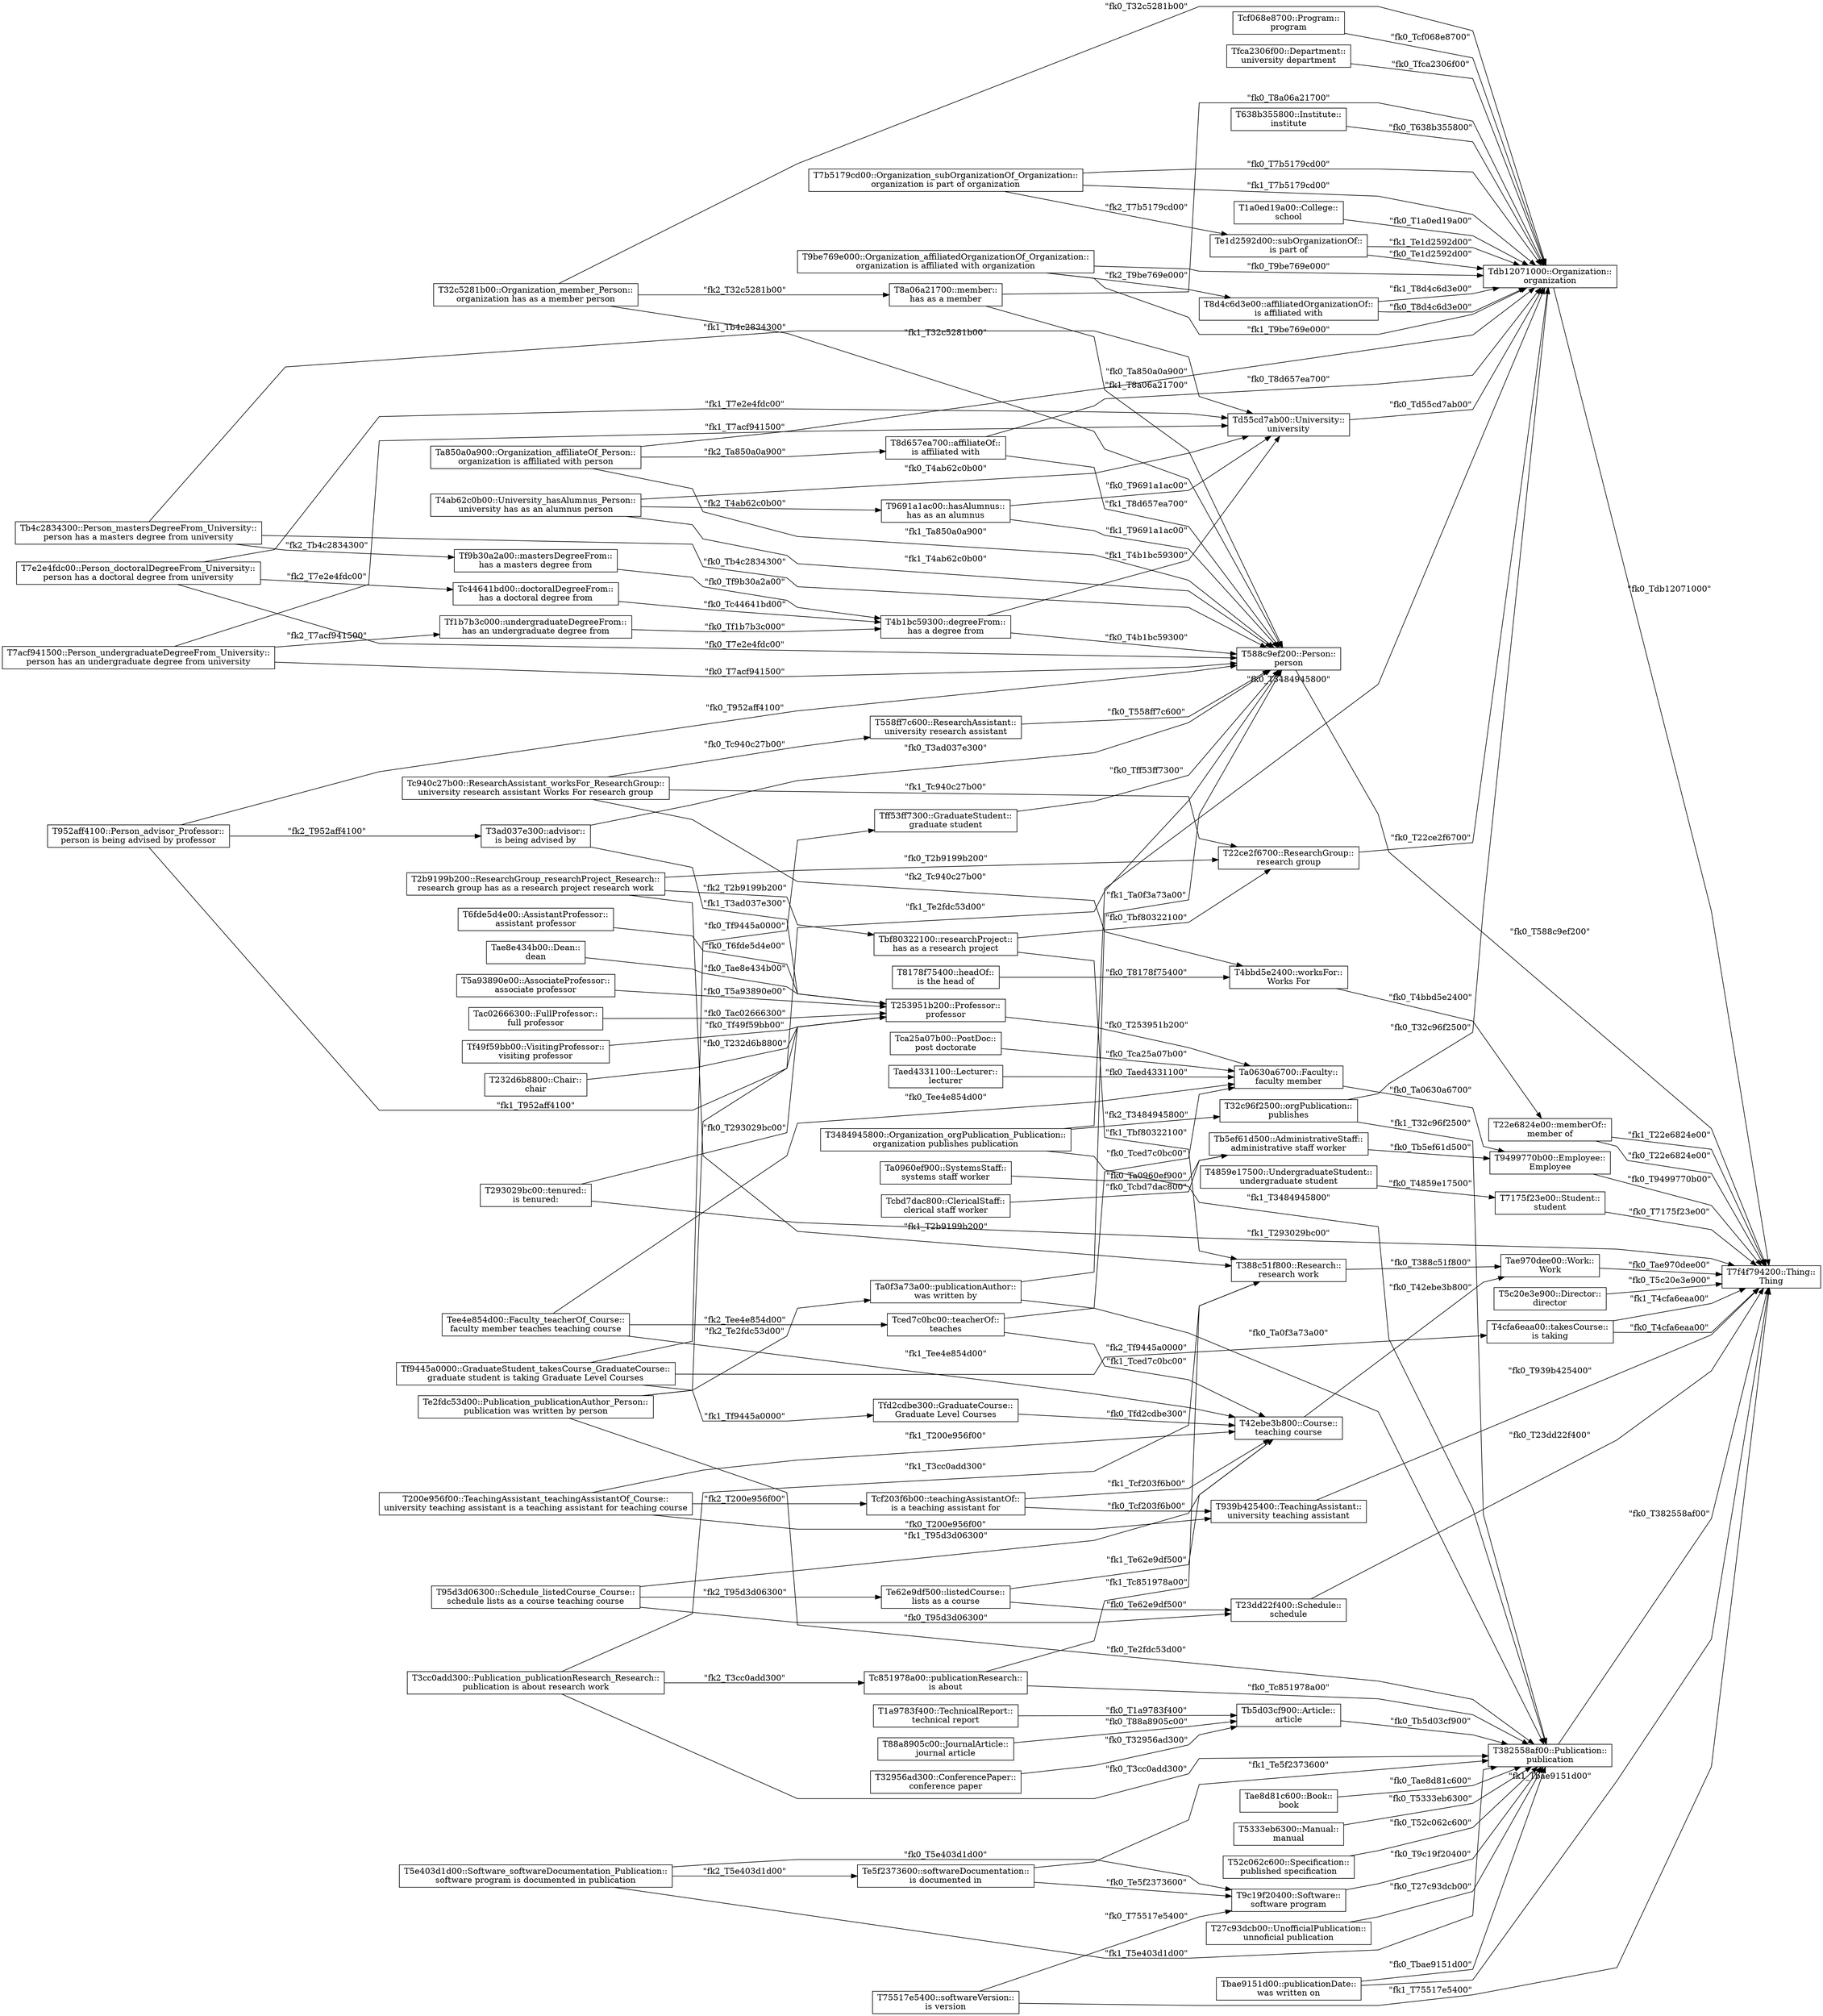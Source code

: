 digraph G {
  splines=polyline;
  rankdir=LR;
  "T7f4f794200" [ label="T7f4f794200::Thing::
Thing" shape="box" ];
  "Tcf068e8700" [ label="Tcf068e8700::Program::
program" shape="box" ];
  "Tdb12071000" [ label="Tdb12071000::Organization::
organization" shape="box" ];
  "Tfca2306f00" [ label="Tfca2306f00::Department::
university department" shape="box" ];
  "Tb5ef61d500" [ label="Tb5ef61d500::AdministrativeStaff::
administrative staff worker" shape="box" ];
  "T9499770b00" [ label="T9499770b00::Employee::
Employee" shape="box" ];
  "Tfd2cdbe300" [ label="Tfd2cdbe300::GraduateCourse::
Graduate Level Courses" shape="box" ];
  "T42ebe3b800" [ label="T42ebe3b800::Course::
teaching course" shape="box" ];
  "T638b355800" [ label="T638b355800::Institute::
institute" shape="box" ];
  "T558ff7c600" [ label="T558ff7c600::ResearchAssistant::
university research assistant" shape="box" ];
  "T588c9ef200" [ label="T588c9ef200::Person::
person" shape="box" ];
  "Tae970dee00" [ label="Tae970dee00::Work::
Work" shape="box" ];
  "T4859e17500" [ label="T4859e17500::UndergraduateStudent::
undergraduate student" shape="box" ];
  "T7175f23e00" [ label="T7175f23e00::Student::
student" shape="box" ];
  "T6fde5d4e00" [ label="T6fde5d4e00::AssistantProfessor::
assistant professor" shape="box" ];
  "T253951b200" [ label="T253951b200::Professor::
professor" shape="box" ];
  "T9c19f20400" [ label="T9c19f20400::Software::
software program" shape="box" ];
  "T382558af00" [ label="T382558af00::Publication::
publication" shape="box" ];
  "T388c51f800" [ label="T388c51f800::Research::
research work" shape="box" ];
  "Ta0960ef900" [ label="Ta0960ef900::SystemsStaff::
systems staff worker" shape="box" ];
  "Tae8e434b00" [ label="Tae8e434b00::Dean::
dean" shape="box" ];
  "Tae8d81c600" [ label="Tae8d81c600::Book::
book" shape="box" ];
  "T88a8905c00" [ label="T88a8905c00::JournalArticle::
journal article" shape="box" ];
  "Tb5d03cf900" [ label="Tb5d03cf900::Article::
article" shape="box" ];
  "Tcbd7dac800" [ label="Tcbd7dac800::ClericalStaff::
clerical staff worker" shape="box" ];
  "T5a93890e00" [ label="T5a93890e00::AssociateProfessor::
associate professor" shape="box" ];
  "T23dd22f400" [ label="T23dd22f400::Schedule::
schedule" shape="box" ];
  "Tff53ff7300" [ label="Tff53ff7300::GraduateStudent::
graduate student" shape="box" ];
  "T32956ad300" [ label="T32956ad300::ConferencePaper::
conference paper" shape="box" ];
  "Tac02666300" [ label="Tac02666300::FullProfessor::
full professor" shape="box" ];
  "T5333eb6300" [ label="T5333eb6300::Manual::
manual" shape="box" ];
  "T1a9783f400" [ label="T1a9783f400::TechnicalReport::
technical report" shape="box" ];
  "T52c062c600" [ label="T52c062c600::Specification::
published specification" shape="box" ];
  "Ta0630a6700" [ label="Ta0630a6700::Faculty::
faculty member" shape="box" ];
  "T5c20e3e900" [ label="T5c20e3e900::Director::
director" shape="box" ];
  "T939b425400" [ label="T939b425400::TeachingAssistant::
university teaching assistant" shape="box" ];
  "T1a0ed19a00" [ label="T1a0ed19a00::College::
school" shape="box" ];
  "Taed4331100" [ label="Taed4331100::Lecturer::
lecturer" shape="box" ];
  "T22ce2f6700" [ label="T22ce2f6700::ResearchGroup::
research group" shape="box" ];
  "Tf49f59bb00" [ label="Tf49f59bb00::VisitingProfessor::
visiting professor" shape="box" ];
  "Td55cd7ab00" [ label="Td55cd7ab00::University::
university" shape="box" ];
  "T27c93dcb00" [ label="T27c93dcb00::UnofficialPublication::
unnoficial publication" shape="box" ];
  "Tca25a07b00" [ label="Tca25a07b00::PostDoc::
post doctorate" shape="box" ];
  "T232d6b8800" [ label="T232d6b8800::Chair::
chair" shape="box" ];
  "T3ad037e300" [ label="T3ad037e300::advisor::
is being advised by" shape="box" ];
  "T8d657ea700" [ label="T8d657ea700::affiliateOf::
is affiliated with" shape="box" ];
  "T8d4c6d3e00" [ label="T8d4c6d3e00::affiliatedOrganizationOf::
is affiliated with" shape="box" ];
  "T4b1bc59300" [ label="T4b1bc59300::degreeFrom::
has a degree from" shape="box" ];
  "Tc44641bd00" [ label="Tc44641bd00::doctoralDegreeFrom::
has a doctoral degree from" shape="box" ];
  "T9691a1ac00" [ label="T9691a1ac00::hasAlumnus::
has as an alumnus" shape="box" ];
  "T8178f75400" [ label="T8178f75400::headOf::
is the head of" shape="box" ];
  "T4bbd5e2400" [ label="T4bbd5e2400::worksFor::
Works For" shape="box" ];
  "Te62e9df500" [ label="Te62e9df500::listedCourse::
lists as a course" shape="box" ];
  "Tf9b30a2a00" [ label="Tf9b30a2a00::mastersDegreeFrom::
has a masters degree from" shape="box" ];
  "T8a06a21700" [ label="T8a06a21700::member::
has as a member" shape="box" ];
  "T22e6824e00" [ label="T22e6824e00::memberOf::
member of" shape="box" ];
  "T32c96f2500" [ label="T32c96f2500::orgPublication::
publishes" shape="box" ];
  "Ta0f3a73a00" [ label="Ta0f3a73a00::publicationAuthor::
was written by" shape="box" ];
  "Tbae9151d00" [ label="Tbae9151d00::publicationDate::
was written on" shape="box" ];
  "Tc851978a00" [ label="Tc851978a00::publicationResearch::
is about" shape="box" ];
  "Tbf80322100" [ label="Tbf80322100::researchProject::
has as a research project" shape="box" ];
  "Te5f2373600" [ label="Te5f2373600::softwareDocumentation::
is documented in" shape="box" ];
  "T75517e5400" [ label="T75517e5400::softwareVersion::
is version" shape="box" ];
  "Te1d2592d00" [ label="Te1d2592d00::subOrganizationOf::
is part of" shape="box" ];
  "T4cfa6eaa00" [ label="T4cfa6eaa00::takesCourse::
is taking" shape="box" ];
  "Tced7c0bc00" [ label="Tced7c0bc00::teacherOf::
teaches" shape="box" ];
  "Tcf203f6b00" [ label="Tcf203f6b00::teachingAssistantOf::
is a teaching assistant for" shape="box" ];
  "T293029bc00" [ label="T293029bc00::tenured::
is tenured:" shape="box" ];
  "Tf1b7b3c000" [ label="Tf1b7b3c000::undergraduateDegreeFrom::
has an undergraduate degree from" shape="box" ];
  "Tc940c27b00" [ label="Tc940c27b00::ResearchAssistant_worksFor_ResearchGroup::
university research assistant Works For research group" shape="box" ];
  "T5e403d1d00" [ label="T5e403d1d00::Software_softwareDocumentation_Publication::
software program is documented in publication" shape="box" ];
  "Ta850a0a900" [ label="Ta850a0a900::Organization_affiliateOf_Person::
organization is affiliated with person" shape="box" ];
  "T9be769e000" [ label="T9be769e000::Organization_affiliatedOrganizationOf_Organization::
organization is affiliated with organization" shape="box" ];
  "T32c5281b00" [ label="T32c5281b00::Organization_member_Person::
organization has as a member person" shape="box" ];
  "T3484945800" [ label="T3484945800::Organization_orgPublication_Publication::
organization publishes publication" shape="box" ];
  "T7b5179cd00" [ label="T7b5179cd00::Organization_subOrganizationOf_Organization::
organization is part of organization" shape="box" ];
  "T95d3d06300" [ label="T95d3d06300::Schedule_listedCourse_Course::
schedule lists as a course teaching course" shape="box" ];
  "Tf9445a0000" [ label="Tf9445a0000::GraduateStudent_takesCourse_GraduateCourse::
graduate student is taking Graduate Level Courses" shape="box" ];
  "T952aff4100" [ label="T952aff4100::Person_advisor_Professor::
person is being advised by professor" shape="box" ];
  "T7e2e4fdc00" [ label="T7e2e4fdc00::Person_doctoralDegreeFrom_University::
person has a doctoral degree from university" shape="box" ];
  "Tb4c2834300" [ label="Tb4c2834300::Person_mastersDegreeFrom_University::
person has a masters degree from university" shape="box" ];
  "T7acf941500" [ label="T7acf941500::Person_undergraduateDegreeFrom_University::
person has an undergraduate degree from university" shape="box" ];
  "T200e956f00" [ label="T200e956f00::TeachingAssistant_teachingAssistantOf_Course::
university teaching assistant is a teaching assistant for teaching course" shape="box" ];
  "T2b9199b200" [ label="T2b9199b200::ResearchGroup_researchProject_Research::
research group has as a research project research work" shape="box" ];
  "T4ab62c0b00" [ label="T4ab62c0b00::University_hasAlumnus_Person::
university has as an alumnus person" shape="box" ];
  "Tee4e854d00" [ label="Tee4e854d00::Faculty_teacherOf_Course::
faculty member teaches teaching course" shape="box" ];
  "Te2fdc53d00" [ label="Te2fdc53d00::Publication_publicationAuthor_Person::
publication was written by person" shape="box" ];
  "T3cc0add300" [ label="T3cc0add300::Publication_publicationResearch_Research::
publication is about research work" shape="box" ];
  "Tcf068e8700" -> "Tdb12071000" [ label="\"fk0_Tcf068e8700\"" ];
  "Tfca2306f00" -> "Tdb12071000" [ label="\"fk0_Tfca2306f00\"" ];
  "Tb5ef61d500" -> "T9499770b00" [ label="\"fk0_Tb5ef61d500\"" ];
  "Tfd2cdbe300" -> "T42ebe3b800" [ label="\"fk0_Tfd2cdbe300\"" ];
  "T638b355800" -> "Tdb12071000" [ label="\"fk0_T638b355800\"" ];
  "T558ff7c600" -> "T588c9ef200" [ label="\"fk0_T558ff7c600\"" ];
  "Tae970dee00" -> "T7f4f794200" [ label="\"fk0_Tae970dee00\"" ];
  "T4859e17500" -> "T7175f23e00" [ label="\"fk0_T4859e17500\"" ];
  "T6fde5d4e00" -> "T253951b200" [ label="\"fk0_T6fde5d4e00\"" ];
  "T9c19f20400" -> "T382558af00" [ label="\"fk0_T9c19f20400\"" ];
  "T388c51f800" -> "Tae970dee00" [ label="\"fk0_T388c51f800\"" ];
  "Ta0960ef900" -> "Tb5ef61d500" [ label="\"fk0_Ta0960ef900\"" ];
  "T7175f23e00" -> "T7f4f794200" [ label="\"fk0_T7175f23e00\"" ];
  "Tdb12071000" -> "T7f4f794200" [ label="\"fk0_Tdb12071000\"" ];
  "Tae8e434b00" -> "T253951b200" [ label="\"fk0_Tae8e434b00\"" ];
  "Tae8d81c600" -> "T382558af00" [ label="\"fk0_Tae8d81c600\"" ];
  "T88a8905c00" -> "Tb5d03cf900" [ label="\"fk0_T88a8905c00\"" ];
  "Tcbd7dac800" -> "Tb5ef61d500" [ label="\"fk0_Tcbd7dac800\"" ];
  "T5a93890e00" -> "T253951b200" [ label="\"fk0_T5a93890e00\"" ];
  "T23dd22f400" -> "T7f4f794200" [ label="\"fk0_T23dd22f400\"" ];
  "T42ebe3b800" -> "Tae970dee00" [ label="\"fk0_T42ebe3b800\"" ];
  "Tff53ff7300" -> "T588c9ef200" [ label="\"fk0_Tff53ff7300\"" ];
  "T588c9ef200" -> "T7f4f794200" [ label="\"fk0_T588c9ef200\"" ];
  "Tb5d03cf900" -> "T382558af00" [ label="\"fk0_Tb5d03cf900\"" ];
  "T32956ad300" -> "Tb5d03cf900" [ label="\"fk0_T32956ad300\"" ];
  "Tac02666300" -> "T253951b200" [ label="\"fk0_Tac02666300\"" ];
  "T5333eb6300" -> "T382558af00" [ label="\"fk0_T5333eb6300\"" ];
  "T1a9783f400" -> "Tb5d03cf900" [ label="\"fk0_T1a9783f400\"" ];
  "T52c062c600" -> "T382558af00" [ label="\"fk0_T52c062c600\"" ];
  "T253951b200" -> "Ta0630a6700" [ label="\"fk0_T253951b200\"" ];
  "T5c20e3e900" -> "T7f4f794200" [ label="\"fk0_T5c20e3e900\"" ];
  "T939b425400" -> "T7f4f794200" [ label="\"fk0_T939b425400\"" ];
  "T9499770b00" -> "T7f4f794200" [ label="\"fk0_T9499770b00\"" ];
  "T1a0ed19a00" -> "Tdb12071000" [ label="\"fk0_T1a0ed19a00\"" ];
  "Taed4331100" -> "Ta0630a6700" [ label="\"fk0_Taed4331100\"" ];
  "T22ce2f6700" -> "Tdb12071000" [ label="\"fk0_T22ce2f6700\"" ];
  "Tf49f59bb00" -> "T253951b200" [ label="\"fk0_Tf49f59bb00\"" ];
  "Td55cd7ab00" -> "Tdb12071000" [ label="\"fk0_Td55cd7ab00\"" ];
  "T27c93dcb00" -> "T382558af00" [ label="\"fk0_T27c93dcb00\"" ];
  "Tca25a07b00" -> "Ta0630a6700" [ label="\"fk0_Tca25a07b00\"" ];
  "Ta0630a6700" -> "T9499770b00" [ label="\"fk0_Ta0630a6700\"" ];
  "T232d6b8800" -> "T253951b200" [ label="\"fk0_T232d6b8800\"" ];
  "T382558af00" -> "T7f4f794200" [ label="\"fk0_T382558af00\"" ];
  "T3ad037e300" -> "T253951b200" [ label="\"fk1_T3ad037e300\"" ];
  "T3ad037e300" -> "T588c9ef200" [ label="\"fk0_T3ad037e300\"" ];
  "T8d657ea700" -> "T588c9ef200" [ label="\"fk1_T8d657ea700\"" ];
  "T8d657ea700" -> "Tdb12071000" [ label="\"fk0_T8d657ea700\"" ];
  "T8d4c6d3e00" -> "Tdb12071000" [ label="\"fk1_T8d4c6d3e00\"" ];
  "T8d4c6d3e00" -> "Tdb12071000" [ label="\"fk0_T8d4c6d3e00\"" ];
  "T4b1bc59300" -> "T588c9ef200" [ label="\"fk0_T4b1bc59300\"" ];
  "T4b1bc59300" -> "Td55cd7ab00" [ label="\"fk1_T4b1bc59300\"" ];
  "Tc44641bd00" -> "T4b1bc59300" [ label="\"fk0_Tc44641bd00\"" ];
  "T9691a1ac00" -> "Td55cd7ab00" [ label="\"fk0_T9691a1ac00\"" ];
  "T9691a1ac00" -> "T588c9ef200" [ label="\"fk1_T9691a1ac00\"" ];
  "T8178f75400" -> "T4bbd5e2400" [ label="\"fk0_T8178f75400\"" ];
  "Te62e9df500" -> "T23dd22f400" [ label="\"fk0_Te62e9df500\"" ];
  "Te62e9df500" -> "T42ebe3b800" [ label="\"fk1_Te62e9df500\"" ];
  "Tf9b30a2a00" -> "T4b1bc59300" [ label="\"fk0_Tf9b30a2a00\"" ];
  "T8a06a21700" -> "T588c9ef200" [ label="\"fk1_T8a06a21700\"" ];
  "T8a06a21700" -> "Tdb12071000" [ label="\"fk0_T8a06a21700\"" ];
  "T22e6824e00" -> "T7f4f794200" [ label="\"fk1_T22e6824e00\"" ];
  "T22e6824e00" -> "T7f4f794200" [ label="\"fk0_T22e6824e00\"" ];
  "T32c96f2500" -> "Tdb12071000" [ label="\"fk0_T32c96f2500\"" ];
  "T32c96f2500" -> "T382558af00" [ label="\"fk1_T32c96f2500\"" ];
  "Ta0f3a73a00" -> "T588c9ef200" [ label="\"fk1_Ta0f3a73a00\"" ];
  "Ta0f3a73a00" -> "T382558af00" [ label="\"fk0_Ta0f3a73a00\"" ];
  "Tbae9151d00" -> "T382558af00" [ label="\"fk0_Tbae9151d00\"" ];
  "Tbae9151d00" -> "T7f4f794200" [ label="\"fk1_Tbae9151d00\"" ];
  "Tc851978a00" -> "T388c51f800" [ label="\"fk1_Tc851978a00\"" ];
  "Tc851978a00" -> "T382558af00" [ label="\"fk0_Tc851978a00\"" ];
  "Tbf80322100" -> "T388c51f800" [ label="\"fk1_Tbf80322100\"" ];
  "Tbf80322100" -> "T22ce2f6700" [ label="\"fk0_Tbf80322100\"" ];
  "Te5f2373600" -> "T382558af00" [ label="\"fk1_Te5f2373600\"" ];
  "Te5f2373600" -> "T9c19f20400" [ label="\"fk0_Te5f2373600\"" ];
  "T75517e5400" -> "T9c19f20400" [ label="\"fk0_T75517e5400\"" ];
  "T75517e5400" -> "T7f4f794200" [ label="\"fk1_T75517e5400\"" ];
  "Te1d2592d00" -> "Tdb12071000" [ label="\"fk0_Te1d2592d00\"" ];
  "Te1d2592d00" -> "Tdb12071000" [ label="\"fk1_Te1d2592d00\"" ];
  "T4cfa6eaa00" -> "T7f4f794200" [ label="\"fk0_T4cfa6eaa00\"" ];
  "T4cfa6eaa00" -> "T7f4f794200" [ label="\"fk1_T4cfa6eaa00\"" ];
  "Tced7c0bc00" -> "Ta0630a6700" [ label="\"fk0_Tced7c0bc00\"" ];
  "Tced7c0bc00" -> "T42ebe3b800" [ label="\"fk1_Tced7c0bc00\"" ];
  "Tcf203f6b00" -> "T939b425400" [ label="\"fk0_Tcf203f6b00\"" ];
  "Tcf203f6b00" -> "T42ebe3b800" [ label="\"fk1_Tcf203f6b00\"" ];
  "T293029bc00" -> "T253951b200" [ label="\"fk0_T293029bc00\"" ];
  "T293029bc00" -> "T7f4f794200" [ label="\"fk1_T293029bc00\"" ];
  "Tf1b7b3c000" -> "T4b1bc59300" [ label="\"fk0_Tf1b7b3c000\"" ];
  "T4bbd5e2400" -> "T22e6824e00" [ label="\"fk0_T4bbd5e2400\"" ];
  "Tc940c27b00" -> "T4bbd5e2400" [ label="\"fk2_Tc940c27b00\"" ];
  "Tc940c27b00" -> "T22ce2f6700" [ label="\"fk1_Tc940c27b00\"" ];
  "Tc940c27b00" -> "T558ff7c600" [ label="\"fk0_Tc940c27b00\"" ];
  "T5e403d1d00" -> "T382558af00" [ label="\"fk1_T5e403d1d00\"" ];
  "T5e403d1d00" -> "Te5f2373600" [ label="\"fk2_T5e403d1d00\"" ];
  "T5e403d1d00" -> "T9c19f20400" [ label="\"fk0_T5e403d1d00\"" ];
  "Ta850a0a900" -> "T588c9ef200" [ label="\"fk1_Ta850a0a900\"" ];
  "Ta850a0a900" -> "T8d657ea700" [ label="\"fk2_Ta850a0a900\"" ];
  "Ta850a0a900" -> "Tdb12071000" [ label="\"fk0_Ta850a0a900\"" ];
  "T9be769e000" -> "T8d4c6d3e00" [ label="\"fk2_T9be769e000\"" ];
  "T9be769e000" -> "Tdb12071000" [ label="\"fk1_T9be769e000\"" ];
  "T9be769e000" -> "Tdb12071000" [ label="\"fk0_T9be769e000\"" ];
  "T32c5281b00" -> "Tdb12071000" [ label="\"fk0_T32c5281b00\"" ];
  "T32c5281b00" -> "T8a06a21700" [ label="\"fk2_T32c5281b00\"" ];
  "T32c5281b00" -> "T588c9ef200" [ label="\"fk1_T32c5281b00\"" ];
  "T3484945800" -> "T32c96f2500" [ label="\"fk2_T3484945800\"" ];
  "T3484945800" -> "Tdb12071000" [ label="\"fk0_T3484945800\"" ];
  "T3484945800" -> "T382558af00" [ label="\"fk1_T3484945800\"" ];
  "T7b5179cd00" -> "Tdb12071000" [ label="\"fk0_T7b5179cd00\"" ];
  "T7b5179cd00" -> "Tdb12071000" [ label="\"fk1_T7b5179cd00\"" ];
  "T7b5179cd00" -> "Te1d2592d00" [ label="\"fk2_T7b5179cd00\"" ];
  "T95d3d06300" -> "T42ebe3b800" [ label="\"fk1_T95d3d06300\"" ];
  "T95d3d06300" -> "T23dd22f400" [ label="\"fk0_T95d3d06300\"" ];
  "T95d3d06300" -> "Te62e9df500" [ label="\"fk2_T95d3d06300\"" ];
  "Tf9445a0000" -> "Tff53ff7300" [ label="\"fk0_Tf9445a0000\"" ];
  "Tf9445a0000" -> "T4cfa6eaa00" [ label="\"fk2_Tf9445a0000\"" ];
  "Tf9445a0000" -> "Tfd2cdbe300" [ label="\"fk1_Tf9445a0000\"" ];
  "T952aff4100" -> "T3ad037e300" [ label="\"fk2_T952aff4100\"" ];
  "T952aff4100" -> "T253951b200" [ label="\"fk1_T952aff4100\"" ];
  "T952aff4100" -> "T588c9ef200" [ label="\"fk0_T952aff4100\"" ];
  "T7e2e4fdc00" -> "Td55cd7ab00" [ label="\"fk1_T7e2e4fdc00\"" ];
  "T7e2e4fdc00" -> "T588c9ef200" [ label="\"fk0_T7e2e4fdc00\"" ];
  "T7e2e4fdc00" -> "Tc44641bd00" [ label="\"fk2_T7e2e4fdc00\"" ];
  "Tb4c2834300" -> "Tf9b30a2a00" [ label="\"fk2_Tb4c2834300\"" ];
  "Tb4c2834300" -> "Td55cd7ab00" [ label="\"fk1_Tb4c2834300\"" ];
  "Tb4c2834300" -> "T588c9ef200" [ label="\"fk0_Tb4c2834300\"" ];
  "T7acf941500" -> "Tf1b7b3c000" [ label="\"fk2_T7acf941500\"" ];
  "T7acf941500" -> "Td55cd7ab00" [ label="\"fk1_T7acf941500\"" ];
  "T7acf941500" -> "T588c9ef200" [ label="\"fk0_T7acf941500\"" ];
  "T200e956f00" -> "Tcf203f6b00" [ label="\"fk2_T200e956f00\"" ];
  "T200e956f00" -> "T42ebe3b800" [ label="\"fk1_T200e956f00\"" ];
  "T200e956f00" -> "T939b425400" [ label="\"fk0_T200e956f00\"" ];
  "T2b9199b200" -> "T388c51f800" [ label="\"fk1_T2b9199b200\"" ];
  "T2b9199b200" -> "Tbf80322100" [ label="\"fk2_T2b9199b200\"" ];
  "T2b9199b200" -> "T22ce2f6700" [ label="\"fk0_T2b9199b200\"" ];
  "T4ab62c0b00" -> "T9691a1ac00" [ label="\"fk2_T4ab62c0b00\"" ];
  "T4ab62c0b00" -> "T588c9ef200" [ label="\"fk1_T4ab62c0b00\"" ];
  "T4ab62c0b00" -> "Td55cd7ab00" [ label="\"fk0_T4ab62c0b00\"" ];
  "Tee4e854d00" -> "Tced7c0bc00" [ label="\"fk2_Tee4e854d00\"" ];
  "Tee4e854d00" -> "Ta0630a6700" [ label="\"fk0_Tee4e854d00\"" ];
  "Tee4e854d00" -> "T42ebe3b800" [ label="\"fk1_Tee4e854d00\"" ];
  "Te2fdc53d00" -> "T382558af00" [ label="\"fk0_Te2fdc53d00\"" ];
  "Te2fdc53d00" -> "Ta0f3a73a00" [ label="\"fk2_Te2fdc53d00\"" ];
  "Te2fdc53d00" -> "T588c9ef200" [ label="\"fk1_Te2fdc53d00\"" ];
  "T3cc0add300" -> "Tc851978a00" [ label="\"fk2_T3cc0add300\"" ];
  "T3cc0add300" -> "T382558af00" [ label="\"fk0_T3cc0add300\"" ];
  "T3cc0add300" -> "T388c51f800" [ label="\"fk1_T3cc0add300\"" ];
}
